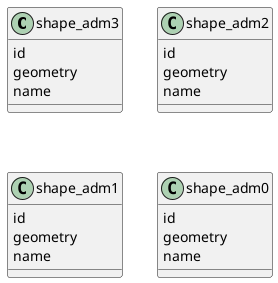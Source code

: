 @startuml

class shape_adm3 {
    id
    geometry
    name
}

class shape_adm2 {
    id
    geometry
    name
}

class shape_adm1 {
    id
    geometry
    name
}

class shape_adm0 {
    id
    geometry
    name
}

@enduml